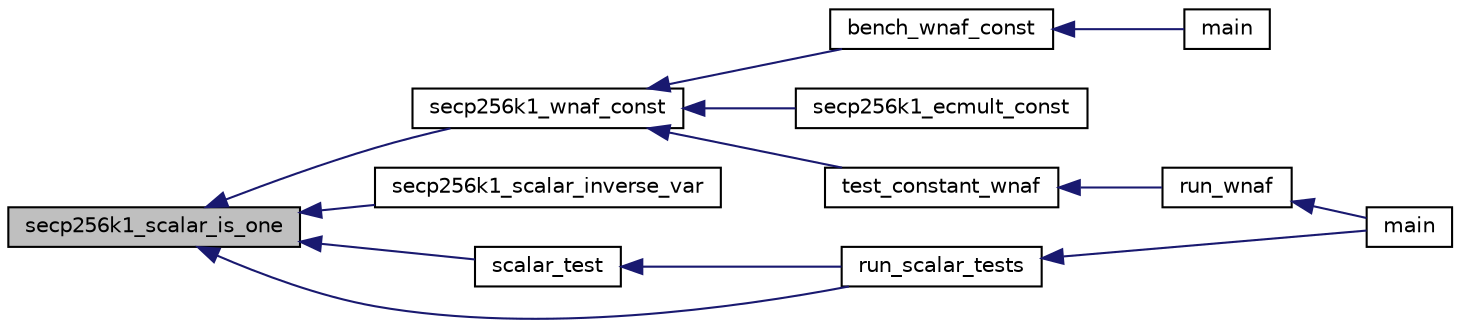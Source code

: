 digraph "secp256k1_scalar_is_one"
{
  edge [fontname="Helvetica",fontsize="10",labelfontname="Helvetica",labelfontsize="10"];
  node [fontname="Helvetica",fontsize="10",shape=record];
  rankdir="LR";
  Node872 [label="secp256k1_scalar_is_one",height=0.2,width=0.4,color="black", fillcolor="grey75", style="filled", fontcolor="black"];
  Node872 -> Node873 [dir="back",color="midnightblue",fontsize="10",style="solid",fontname="Helvetica"];
  Node873 [label="secp256k1_wnaf_const",height=0.2,width=0.4,color="black", fillcolor="white", style="filled",URL="$d6/d3e/ecmult__const__impl_8h.html#ac252ac4f8c905ddc178ce056bd45b8ec",tooltip="Convert a number to WNAF notation. "];
  Node873 -> Node874 [dir="back",color="midnightblue",fontsize="10",style="solid",fontname="Helvetica"];
  Node874 [label="bench_wnaf_const",height=0.2,width=0.4,color="black", fillcolor="white", style="filled",URL="$d9/d5e/bench__internal_8c.html#a3326bba18d9522d84a82ea50974b3811"];
  Node874 -> Node875 [dir="back",color="midnightblue",fontsize="10",style="solid",fontname="Helvetica"];
  Node875 [label="main",height=0.2,width=0.4,color="black", fillcolor="white", style="filled",URL="$d9/d5e/bench__internal_8c.html#a3c04138a5bfe5d72780bb7e82a18e627"];
  Node873 -> Node876 [dir="back",color="midnightblue",fontsize="10",style="solid",fontname="Helvetica"];
  Node876 [label="secp256k1_ecmult_const",height=0.2,width=0.4,color="black", fillcolor="white", style="filled",URL="$d6/d3e/ecmult__const__impl_8h.html#a89f4e02fa2a4630ae0c5e302457f7931"];
  Node873 -> Node877 [dir="back",color="midnightblue",fontsize="10",style="solid",fontname="Helvetica"];
  Node877 [label="test_constant_wnaf",height=0.2,width=0.4,color="black", fillcolor="white", style="filled",URL="$d5/d7f/tests_8c.html#ab1b83b06f2b16b37ec472a91775d1a94"];
  Node877 -> Node878 [dir="back",color="midnightblue",fontsize="10",style="solid",fontname="Helvetica"];
  Node878 [label="run_wnaf",height=0.2,width=0.4,color="black", fillcolor="white", style="filled",URL="$d5/d7f/tests_8c.html#af3c34e47a9088ad0f5f0df779303a85a"];
  Node878 -> Node879 [dir="back",color="midnightblue",fontsize="10",style="solid",fontname="Helvetica"];
  Node879 [label="main",height=0.2,width=0.4,color="black", fillcolor="white", style="filled",URL="$d5/d7f/tests_8c.html#a3c04138a5bfe5d72780bb7e82a18e627"];
  Node872 -> Node880 [dir="back",color="midnightblue",fontsize="10",style="solid",fontname="Helvetica"];
  Node880 [label="secp256k1_scalar_inverse_var",height=0.2,width=0.4,color="black", fillcolor="white", style="filled",URL="$dd/da5/scalar__impl_8h.html#a4a61fe7aed51d7852d651a676e14b0bb"];
  Node872 -> Node881 [dir="back",color="midnightblue",fontsize="10",style="solid",fontname="Helvetica"];
  Node881 [label="scalar_test",height=0.2,width=0.4,color="black", fillcolor="white", style="filled",URL="$d5/d7f/tests_8c.html#a0ac2e9ed5b8ba27e48fba5150cebfa82"];
  Node881 -> Node882 [dir="back",color="midnightblue",fontsize="10",style="solid",fontname="Helvetica"];
  Node882 [label="run_scalar_tests",height=0.2,width=0.4,color="black", fillcolor="white", style="filled",URL="$d5/d7f/tests_8c.html#afc29a3cda8faeba097ce967f24fcb9d1"];
  Node882 -> Node879 [dir="back",color="midnightblue",fontsize="10",style="solid",fontname="Helvetica"];
  Node872 -> Node882 [dir="back",color="midnightblue",fontsize="10",style="solid",fontname="Helvetica"];
}
